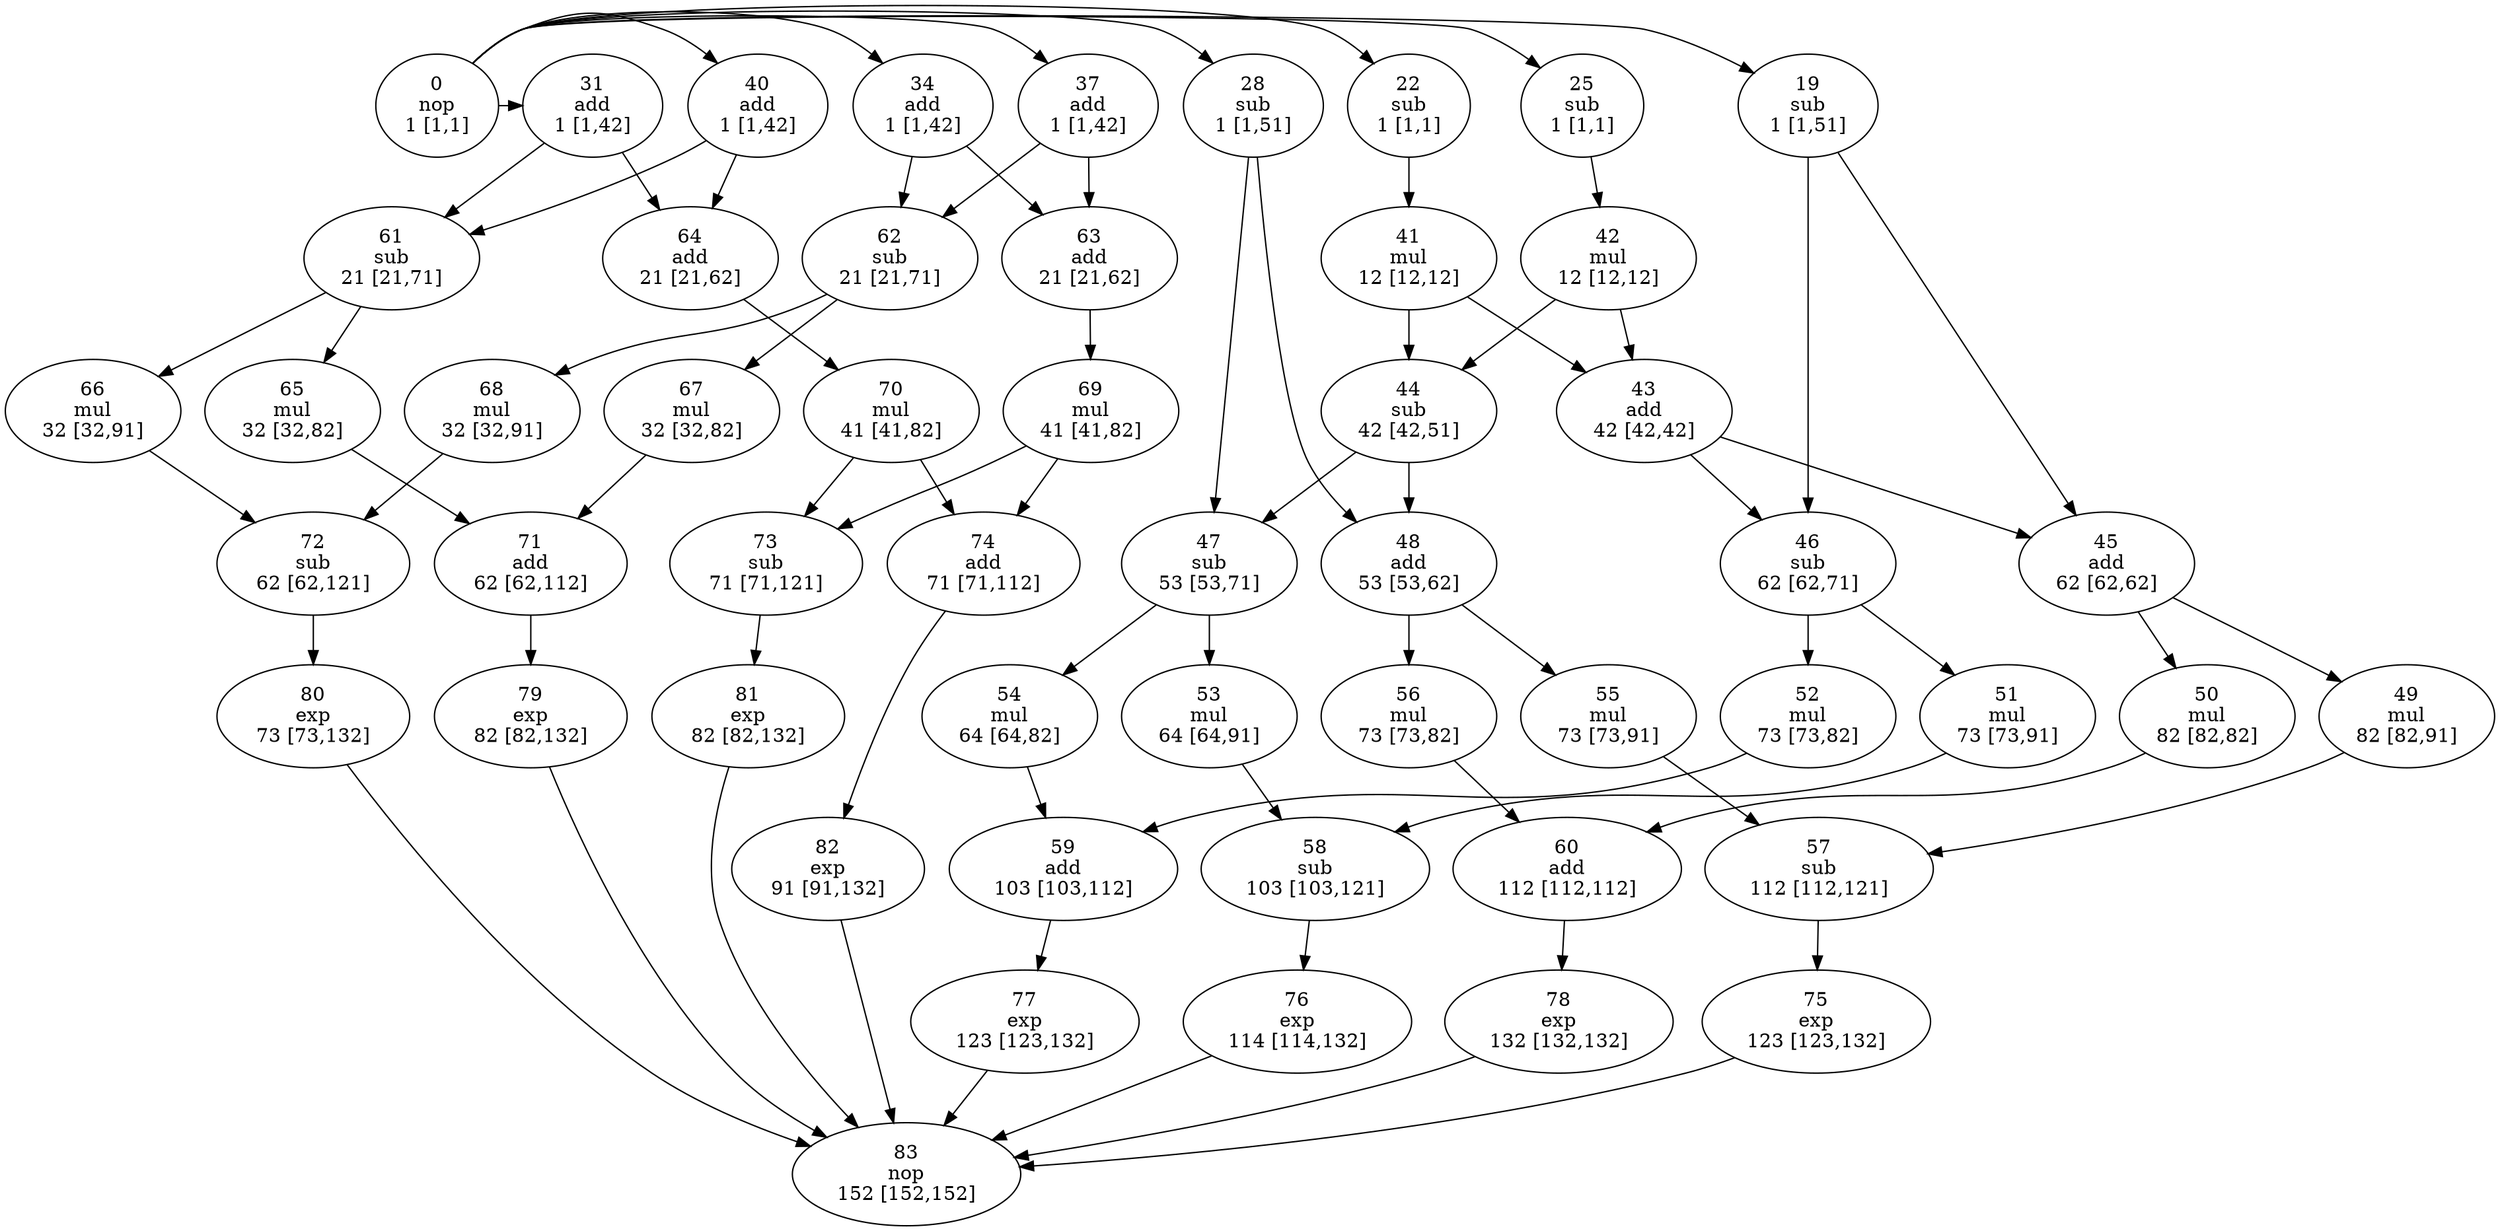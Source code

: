 strict digraph cosine1 {
	node [fontcolor=black,
		style=emplty
	];
	{
		graph [rank=same];
		54		 [area=17,
			delay=30,
			label="54\nmul\n64 [64,82]",
			mobility=18,
			time_step=64,
			tl=82,
			ts=64];
		53		 [area=17,
			delay=30,
			label="53\nmul\n64 [64,91]",
			mobility=27,
			time_step=64,
			tl=91,
			ts=64];
	}
	{
		graph [rank=same];
		0		 [area=0,
			delay=0,
			label="0\nnop\n1 [1,1]",
			mobility=0,
			time_step=1,
			tl=1,
			ts=1];
		25		 [area=2,
			delay=11,
			label="25\nsub\n1 [1,1]",
			mobility=0,
			time_step=1,
			tl=1,
			ts=1];
		0 -> 25;
		28		 [area=2,
			delay=11,
			label="28\nsub\n1 [1,51]",
			mobility=50,
			time_step=1,
			tl=51,
			ts=1];
		0 -> 28;
		40		 [area=2,
			delay=20,
			label="40\nadd\n1 [1,42]",
			mobility=41,
			time_step=1,
			tl=42,
			ts=1];
		0 -> 40;
		22		 [area=2,
			delay=11,
			label="22\nsub\n1 [1,1]",
			mobility=0,
			time_step=1,
			tl=1,
			ts=1];
		0 -> 22;
		34		 [area=2,
			delay=20,
			label="34\nadd\n1 [1,42]",
			mobility=41,
			time_step=1,
			tl=42,
			ts=1];
		0 -> 34;
		19		 [area=2,
			delay=11,
			label="19\nsub\n1 [1,51]",
			mobility=50,
			time_step=1,
			tl=51,
			ts=1];
		0 -> 19;
		37		 [area=2,
			delay=20,
			label="37\nadd\n1 [1,42]",
			mobility=41,
			time_step=1,
			tl=42,
			ts=1];
		0 -> 37;
		31		 [area=2,
			delay=20,
			label="31\nadd\n1 [1,42]",
			mobility=41,
			time_step=1,
			tl=42,
			ts=1];
		0 -> 31;
	}
	{
		graph [rank=same];
		77		 [area=2,
			delay=20,
			label="77\nexp\n123 [123,132]",
			mobility=9,
			time_step=123,
			tl=132,
			ts=123];
		75		 [area=2,
			delay=20,
			label="75\nexp\n123 [123,132]",
			mobility=9,
			time_step=123,
			tl=132,
			ts=123];
	}
	{
		graph [rank=same];
		65		 [area=17,
			delay=30,
			label="65\nmul\n32 [32,82]",
			mobility=50,
			time_step=32,
			tl=82,
			ts=32];
		66		 [area=17,
			delay=30,
			label="66\nmul\n32 [32,91]",
			mobility=59,
			time_step=32,
			tl=91,
			ts=32];
		67		 [area=17,
			delay=30,
			label="67\nmul\n32 [32,82]",
			mobility=50,
			time_step=32,
			tl=82,
			ts=32];
		68		 [area=17,
			delay=30,
			label="68\nmul\n32 [32,91]",
			mobility=59,
			time_step=32,
			tl=91,
			ts=32];
	}
	{
		graph [rank=same];
		58		 [area=2,
			delay=11,
			label="58\nsub\n103 [103,121]",
			mobility=18,
			time_step=103,
			tl=121,
			ts=103];
		59		 [area=2,
			delay=20,
			label="59\nadd\n103 [103,112]",
			mobility=9,
			time_step=103,
			tl=112,
			ts=103];
	}
	{
		graph [rank=same];
		56		 [area=17,
			delay=30,
			label="56\nmul\n73 [73,82]",
			mobility=9,
			time_step=73,
			tl=82,
			ts=73];
		80		 [area=2,
			delay=20,
			label="80\nexp\n73 [73,132]",
			mobility=59,
			time_step=73,
			tl=132,
			ts=73];
		52		 [area=17,
			delay=30,
			label="52\nmul\n73 [73,82]",
			mobility=9,
			time_step=73,
			tl=82,
			ts=73];
		55		 [area=17,
			delay=30,
			label="55\nmul\n73 [73,91]",
			mobility=18,
			time_step=73,
			tl=91,
			ts=73];
		51		 [area=17,
			delay=30,
			label="51\nmul\n73 [73,91]",
			mobility=18,
			time_step=73,
			tl=91,
			ts=73];
	}
	{
		graph [rank=same];
		43		 [area=2,
			delay=20,
			label="43\nadd\n42 [42,42]",
			mobility=0,
			time_step=42,
			tl=42,
			ts=42];
		44		 [area=2,
			delay=11,
			label="44\nsub\n42 [42,51]",
			mobility=9,
			time_step=42,
			tl=51,
			ts=42];
	}
	{
		graph [rank=same];
		74		 [area=2,
			delay=20,
			label="74\nadd\n71 [71,112]",
			mobility=41,
			time_step=71,
			tl=112,
			ts=71];
		73		 [area=2,
			delay=11,
			label="73\nsub\n71 [71,121]",
			mobility=50,
			time_step=71,
			tl=121,
			ts=71];
	}
	{
		graph [rank=same];
		42		 [area=17,
			delay=30,
			label="42\nmul\n12 [12,12]",
			mobility=0,
			time_step=12,
			tl=12,
			ts=12];
		41		 [area=17,
			delay=30,
			label="41\nmul\n12 [12,12]",
			mobility=0,
			time_step=12,
			tl=12,
			ts=12];
	}
	{
		graph [rank=same];
		76		 [area=2,
			delay=20,
			label="76\nexp\n114 [114,132]",
			mobility=18,
			time_step=114,
			tl=132,
			ts=114];
	}
	{
		graph [rank=same];
		60		 [area=2,
			delay=20,
			label="60\nadd\n112 [112,112]",
			mobility=0,
			time_step=112,
			tl=112,
			ts=112];
		57		 [area=2,
			delay=11,
			label="57\nsub\n112 [112,121]",
			mobility=9,
			time_step=112,
			tl=121,
			ts=112];
	}
	{
		graph [rank=same];
		81		 [area=2,
			delay=20,
			label="81\nexp\n82 [82,132]",
			mobility=50,
			time_step=82,
			tl=132,
			ts=82];
		49		 [area=17,
			delay=30,
			label="49\nmul\n82 [82,91]",
			mobility=9,
			time_step=82,
			tl=91,
			ts=82];
		79		 [area=2,
			delay=20,
			label="79\nexp\n82 [82,132]",
			mobility=50,
			time_step=82,
			tl=132,
			ts=82];
		50		 [area=17,
			delay=30,
			label="50\nmul\n82 [82,82]",
			mobility=0,
			time_step=82,
			tl=82,
			ts=82];
	}
	{
		graph [rank=same];
		61		 [area=2,
			delay=11,
			label="61\nsub\n21 [21,71]",
			mobility=50,
			time_step=21,
			tl=71,
			ts=21];
		62		 [area=2,
			delay=11,
			label="62\nsub\n21 [21,71]",
			mobility=50,
			time_step=21,
			tl=71,
			ts=21];
		63		 [area=2,
			delay=20,
			label="63\nadd\n21 [21,62]",
			mobility=41,
			time_step=21,
			tl=62,
			ts=21];
		64		 [area=2,
			delay=20,
			label="64\nadd\n21 [21,62]",
			mobility=41,
			time_step=21,
			tl=62,
			ts=21];
	}
	{
		graph [rank=same];
		69		 [area=17,
			delay=30,
			label="69\nmul\n41 [41,82]",
			mobility=41,
			time_step=41,
			tl=82,
			ts=41];
		70		 [area=17,
			delay=30,
			label="70\nmul\n41 [41,82]",
			mobility=41,
			time_step=41,
			tl=82,
			ts=41];
	}
	{
		graph [rank=same];
		83		 [area=0,
			delay=0,
			label="83\nnop\n152 [152,152]",
			mobility=0,
			time_step=152,
			tl=152,
			ts=152];
	}
	{
		graph [rank=same];
		78		 [area=2,
			delay=20,
			label="78\nexp\n132 [132,132]",
			mobility=0,
			time_step=132,
			tl=132,
			ts=132];
	}
	{
		graph [rank=same];
		82		 [area=2,
			delay=20,
			label="82\nexp\n91 [91,132]",
			mobility=41,
			time_step=91,
			tl=132,
			ts=91];
	}
	{
		graph [rank=same];
		46		 [area=2,
			delay=11,
			label="46\nsub\n62 [62,71]",
			mobility=9,
			time_step=62,
			tl=71,
			ts=62];
		45		 [area=2,
			delay=20,
			label="45\nadd\n62 [62,62]",
			mobility=0,
			time_step=62,
			tl=62,
			ts=62];
		72		 [area=2,
			delay=11,
			label="72\nsub\n62 [62,121]",
			mobility=59,
			time_step=62,
			tl=121,
			ts=62];
		71		 [area=2,
			delay=20,
			label="71\nadd\n62 [62,112]",
			mobility=50,
			time_step=62,
			tl=112,
			ts=62];
	}
	{
		graph [rank=same];
		48		 [area=2,
			delay=20,
			label="48\nadd\n53 [53,62]",
			mobility=9,
			time_step=53,
			tl=62,
			ts=53];
		47		 [area=2,
			delay=11,
			label="47\nsub\n53 [53,71]",
			mobility=18,
			time_step=53,
			tl=71,
			ts=53];
	}
	58 -> 76	 [name=56];
	56 -> 60	 [name=54];
	54 -> 59	 [name=52];
	42 -> 43	 [name=34];
	42 -> 44	 [name=33];
	43 -> 46	 [name=35];
	43 -> 45	 [name=36];
	60 -> 78	 [name=58];
	61 -> 65	 [name=59];
	61 -> 66	 [name=60];
	62 -> 67	 [name=61];
	62 -> 68	 [name=62];
	63 -> 69	 [name=63];
	64 -> 70	 [name=64];
	65 -> 71	 [name=65];
	66 -> 72	 [name=66];
	67 -> 71	 [name=67];
	68 -> 72	 [name=68];
	69 -> 74	 [name=70];
	69 -> 73	 [name=69];
	80 -> 83;
	81 -> 83;
	53 -> 58	 [name=51];
	25 -> 42	 [name=10];
	48 -> 56	 [name=45];
	48 -> 55	 [name=46];
	49 -> 57	 [name=47];
	46 -> 52	 [name=41];
	46 -> 51	 [name=42];
	44 -> 48	 [name=38];
	44 -> 47	 [name=37];
	45 -> 49	 [name=40];
	45 -> 50	 [name=39];
	28 -> 48	 [name=14];
	28 -> 47	 [name=13];
	40 -> 61	 [name=29];
	40 -> 64	 [name=30];
	41 -> 43	 [name=32];
	41 -> 44	 [name=31];
	82 -> 83;
	47 -> 54	 [name=44];
	47 -> 53	 [name=43];
	52 -> 59	 [name=50];
	77 -> 83;
	76 -> 83;
	75 -> 83;
	74 -> 82	 [name=76];
	73 -> 81	 [name=75];
	72 -> 80	 [name=74];
	71 -> 79	 [name=73];
	70 -> 74	 [name=72];
	70 -> 73	 [name=71];
	79 -> 83;
	78 -> 83;
	59 -> 77	 [name=57];
	22 -> 41	 [name=7];
	55 -> 57	 [name=53];
	57 -> 75	 [name=55];
	51 -> 58	 [name=49];
	34 -> 62	 [name=22];
	34 -> 63	 [name=21];
	19 -> 46	 [name=3];
	19 -> 45	 [name=4];
	37 -> 62	 [name=26];
	37 -> 63	 [name=25];
	31 -> 61	 [name=17];
	31 -> 64	 [name=18];
	50 -> 60	 [name=48];
}
